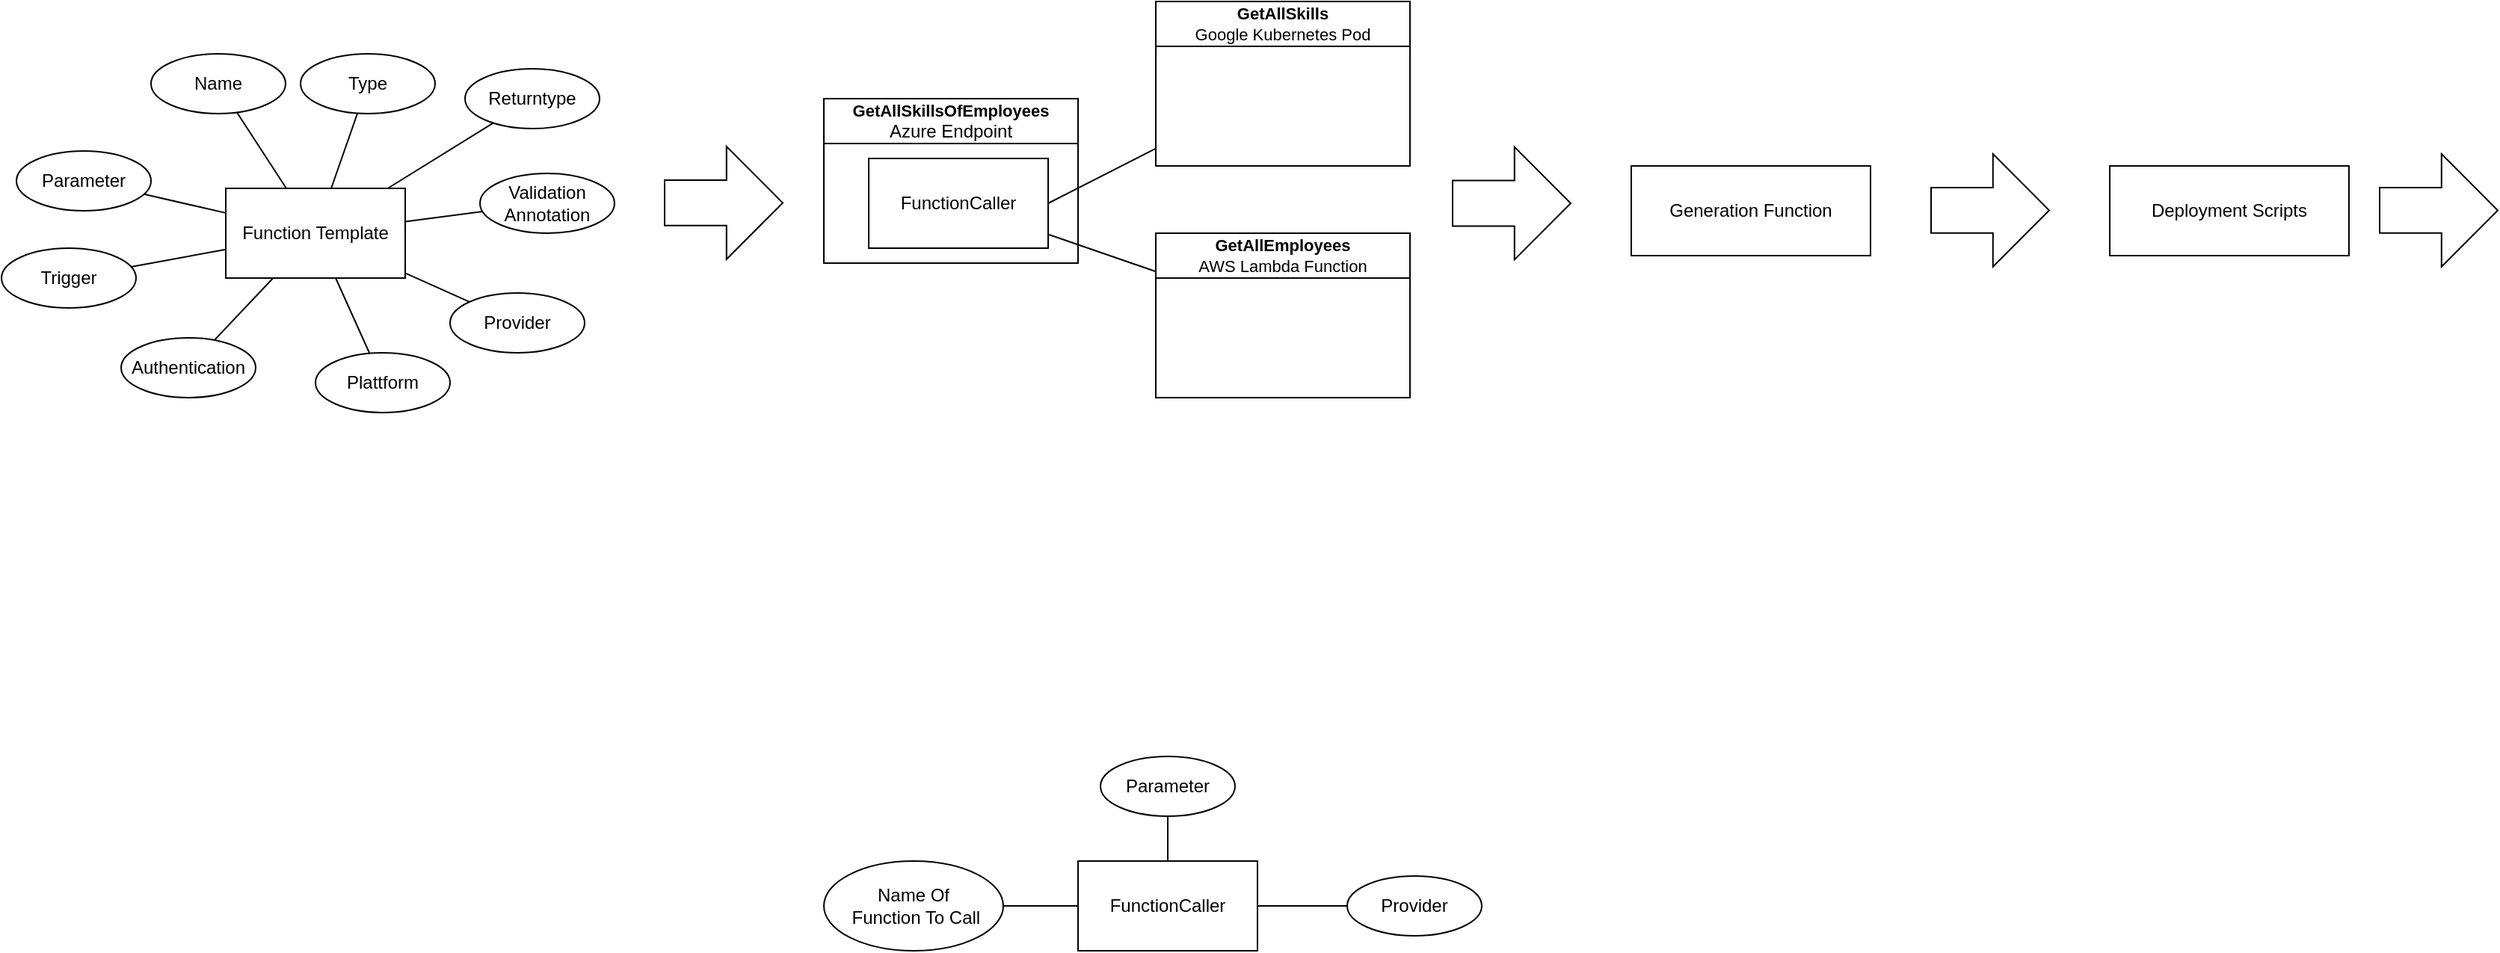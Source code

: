 <mxfile version="21.7.5" type="github">
  <diagram name="Seite-1" id="VB0bAvirKc_7t9530yRR">
    <mxGraphModel dx="3342" dy="658" grid="1" gridSize="10" guides="1" tooltips="1" connect="1" arrows="1" fold="1" page="1" pageScale="1" pageWidth="827" pageHeight="1169" math="0" shadow="0">
      <root>
        <mxCell id="0" />
        <mxCell id="1" parent="0" />
        <mxCell id="-OBOlxQOVxqPVr_GroP4-2" value="Function Template" style="rounded=0;whiteSpace=wrap;html=1;" vertex="1" parent="1">
          <mxGeometry x="-1120" y="400" width="120" height="60" as="geometry" />
        </mxCell>
        <mxCell id="-OBOlxQOVxqPVr_GroP4-11" style="edgeStyle=none;shape=connector;rounded=0;orthogonalLoop=1;jettySize=auto;html=1;labelBackgroundColor=default;strokeColor=default;fontFamily=Helvetica;fontSize=11;fontColor=default;endArrow=none;endFill=0;" edge="1" parent="1" source="-OBOlxQOVxqPVr_GroP4-3" target="-OBOlxQOVxqPVr_GroP4-2">
          <mxGeometry relative="1" as="geometry" />
        </mxCell>
        <mxCell id="-OBOlxQOVxqPVr_GroP4-3" value="Name" style="ellipse;whiteSpace=wrap;html=1;" vertex="1" parent="1">
          <mxGeometry x="-1170" y="310" width="90" height="40" as="geometry" />
        </mxCell>
        <mxCell id="-OBOlxQOVxqPVr_GroP4-10" style="rounded=0;orthogonalLoop=1;jettySize=auto;html=1;endArrow=none;endFill=0;" edge="1" parent="1" source="-OBOlxQOVxqPVr_GroP4-4" target="-OBOlxQOVxqPVr_GroP4-2">
          <mxGeometry relative="1" as="geometry" />
        </mxCell>
        <mxCell id="-OBOlxQOVxqPVr_GroP4-4" value="Returntype" style="ellipse;whiteSpace=wrap;html=1;" vertex="1" parent="1">
          <mxGeometry x="-960" y="320" width="90" height="40" as="geometry" />
        </mxCell>
        <mxCell id="-OBOlxQOVxqPVr_GroP4-16" style="edgeStyle=none;shape=connector;rounded=0;orthogonalLoop=1;jettySize=auto;html=1;labelBackgroundColor=default;strokeColor=default;fontFamily=Helvetica;fontSize=11;fontColor=default;endArrow=none;endFill=0;" edge="1" parent="1" source="-OBOlxQOVxqPVr_GroP4-5" target="-OBOlxQOVxqPVr_GroP4-2">
          <mxGeometry relative="1" as="geometry" />
        </mxCell>
        <mxCell id="-OBOlxQOVxqPVr_GroP4-18" style="edgeStyle=none;shape=connector;rounded=0;orthogonalLoop=1;jettySize=auto;html=1;labelBackgroundColor=default;strokeColor=default;fontFamily=Helvetica;fontSize=11;fontColor=default;endArrow=none;endFill=0;" edge="1" parent="1" source="-OBOlxQOVxqPVr_GroP4-17" target="-OBOlxQOVxqPVr_GroP4-2">
          <mxGeometry relative="1" as="geometry" />
        </mxCell>
        <mxCell id="-OBOlxQOVxqPVr_GroP4-5" value="Provider" style="ellipse;whiteSpace=wrap;html=1;" vertex="1" parent="1">
          <mxGeometry x="-970" y="470" width="90" height="40" as="geometry" />
        </mxCell>
        <mxCell id="-OBOlxQOVxqPVr_GroP4-15" style="edgeStyle=none;shape=connector;rounded=0;orthogonalLoop=1;jettySize=auto;html=1;labelBackgroundColor=default;strokeColor=default;fontFamily=Helvetica;fontSize=11;fontColor=default;endArrow=none;endFill=0;" edge="1" parent="1" source="-OBOlxQOVxqPVr_GroP4-6" target="-OBOlxQOVxqPVr_GroP4-2">
          <mxGeometry relative="1" as="geometry" />
        </mxCell>
        <mxCell id="-OBOlxQOVxqPVr_GroP4-6" value="Plattform" style="ellipse;whiteSpace=wrap;html=1;" vertex="1" parent="1">
          <mxGeometry x="-1060" y="510" width="90" height="40" as="geometry" />
        </mxCell>
        <mxCell id="-OBOlxQOVxqPVr_GroP4-14" style="edgeStyle=none;shape=connector;rounded=0;orthogonalLoop=1;jettySize=auto;html=1;labelBackgroundColor=default;strokeColor=default;fontFamily=Helvetica;fontSize=11;fontColor=default;endArrow=none;endFill=0;" edge="1" parent="1" source="-OBOlxQOVxqPVr_GroP4-7" target="-OBOlxQOVxqPVr_GroP4-2">
          <mxGeometry relative="1" as="geometry" />
        </mxCell>
        <mxCell id="-OBOlxQOVxqPVr_GroP4-7" value="Authentication" style="ellipse;whiteSpace=wrap;html=1;" vertex="1" parent="1">
          <mxGeometry x="-1190" y="500" width="90" height="40" as="geometry" />
        </mxCell>
        <mxCell id="-OBOlxQOVxqPVr_GroP4-13" style="edgeStyle=none;shape=connector;rounded=0;orthogonalLoop=1;jettySize=auto;html=1;labelBackgroundColor=default;strokeColor=default;fontFamily=Helvetica;fontSize=11;fontColor=default;endArrow=none;endFill=0;" edge="1" parent="1" source="-OBOlxQOVxqPVr_GroP4-8" target="-OBOlxQOVxqPVr_GroP4-2">
          <mxGeometry relative="1" as="geometry" />
        </mxCell>
        <mxCell id="-OBOlxQOVxqPVr_GroP4-8" value="Trigger" style="ellipse;whiteSpace=wrap;html=1;" vertex="1" parent="1">
          <mxGeometry x="-1270" y="440" width="90" height="40" as="geometry" />
        </mxCell>
        <mxCell id="-OBOlxQOVxqPVr_GroP4-12" style="edgeStyle=none;shape=connector;rounded=0;orthogonalLoop=1;jettySize=auto;html=1;labelBackgroundColor=default;strokeColor=default;fontFamily=Helvetica;fontSize=11;fontColor=default;endArrow=none;endFill=0;" edge="1" parent="1" source="-OBOlxQOVxqPVr_GroP4-9" target="-OBOlxQOVxqPVr_GroP4-2">
          <mxGeometry relative="1" as="geometry" />
        </mxCell>
        <mxCell id="-OBOlxQOVxqPVr_GroP4-9" value="Parameter" style="ellipse;whiteSpace=wrap;html=1;" vertex="1" parent="1">
          <mxGeometry x="-1260" y="375" width="90" height="40" as="geometry" />
        </mxCell>
        <mxCell id="-OBOlxQOVxqPVr_GroP4-17" value="Validation Annotation" style="ellipse;whiteSpace=wrap;html=1;" vertex="1" parent="1">
          <mxGeometry x="-950" y="390" width="90" height="40" as="geometry" />
        </mxCell>
        <mxCell id="-OBOlxQOVxqPVr_GroP4-19" value="FunctionCaller" style="rounded=0;whiteSpace=wrap;html=1;" vertex="1" parent="1">
          <mxGeometry x="-550" y="850" width="120" height="60" as="geometry" />
        </mxCell>
        <mxCell id="-OBOlxQOVxqPVr_GroP4-21" style="edgeStyle=none;shape=connector;rounded=0;orthogonalLoop=1;jettySize=auto;html=1;labelBackgroundColor=default;strokeColor=default;fontFamily=Helvetica;fontSize=11;fontColor=default;endArrow=none;endFill=0;" edge="1" parent="1" source="-OBOlxQOVxqPVr_GroP4-20" target="-OBOlxQOVxqPVr_GroP4-19">
          <mxGeometry relative="1" as="geometry" />
        </mxCell>
        <mxCell id="-OBOlxQOVxqPVr_GroP4-20" value="Name Of&lt;br&gt;&amp;nbsp;Function To Call" style="ellipse;whiteSpace=wrap;html=1;" vertex="1" parent="1">
          <mxGeometry x="-720" y="850" width="120" height="60" as="geometry" />
        </mxCell>
        <mxCell id="-OBOlxQOVxqPVr_GroP4-23" style="edgeStyle=none;shape=connector;rounded=0;orthogonalLoop=1;jettySize=auto;html=1;labelBackgroundColor=default;strokeColor=default;fontFamily=Helvetica;fontSize=11;fontColor=default;endArrow=none;endFill=0;" edge="1" parent="1" source="-OBOlxQOVxqPVr_GroP4-22" target="-OBOlxQOVxqPVr_GroP4-19">
          <mxGeometry relative="1" as="geometry" />
        </mxCell>
        <mxCell id="-OBOlxQOVxqPVr_GroP4-22" value="Parameter" style="ellipse;whiteSpace=wrap;html=1;" vertex="1" parent="1">
          <mxGeometry x="-535" y="780" width="90" height="40" as="geometry" />
        </mxCell>
        <mxCell id="-OBOlxQOVxqPVr_GroP4-24" value="" style="shape=flexArrow;endArrow=classic;html=1;rounded=0;labelBackgroundColor=default;strokeColor=default;fontFamily=Helvetica;fontSize=11;fontColor=default;endWidth=44;endSize=12.2;width=30.4;" edge="1" parent="1">
          <mxGeometry width="50" height="50" relative="1" as="geometry">
            <mxPoint x="-300" y="410" as="sourcePoint" />
            <mxPoint x="-220" y="410" as="targetPoint" />
          </mxGeometry>
        </mxCell>
        <mxCell id="-OBOlxQOVxqPVr_GroP4-26" style="edgeStyle=none;shape=connector;rounded=0;orthogonalLoop=1;jettySize=auto;html=1;labelBackgroundColor=default;strokeColor=default;fontFamily=Helvetica;fontSize=11;fontColor=default;endArrow=none;endFill=0;" edge="1" parent="1" source="-OBOlxQOVxqPVr_GroP4-25" target="-OBOlxQOVxqPVr_GroP4-2">
          <mxGeometry relative="1" as="geometry" />
        </mxCell>
        <mxCell id="-OBOlxQOVxqPVr_GroP4-25" value="Type" style="ellipse;whiteSpace=wrap;html=1;" vertex="1" parent="1">
          <mxGeometry x="-1070" y="310" width="90" height="40" as="geometry" />
        </mxCell>
        <mxCell id="-OBOlxQOVxqPVr_GroP4-32" value="Generation Function" style="rounded=0;whiteSpace=wrap;html=1;" vertex="1" parent="1">
          <mxGeometry x="-180" y="385" width="160" height="60" as="geometry" />
        </mxCell>
        <mxCell id="-OBOlxQOVxqPVr_GroP4-33" value="" style="shape=flexArrow;endArrow=classic;html=1;rounded=0;labelBackgroundColor=default;strokeColor=default;fontFamily=Helvetica;fontSize=11;fontColor=default;endWidth=44;endSize=12.2;width=30.4;" edge="1" parent="1">
          <mxGeometry width="50" height="50" relative="1" as="geometry">
            <mxPoint x="20" y="414.71" as="sourcePoint" />
            <mxPoint x="100" y="414.71" as="targetPoint" />
          </mxGeometry>
        </mxCell>
        <mxCell id="-OBOlxQOVxqPVr_GroP4-34" value="Deployment Scripts" style="rounded=0;whiteSpace=wrap;html=1;" vertex="1" parent="1">
          <mxGeometry x="140" y="385" width="160" height="60" as="geometry" />
        </mxCell>
        <mxCell id="-OBOlxQOVxqPVr_GroP4-36" value="" style="shape=flexArrow;endArrow=classic;html=1;rounded=0;labelBackgroundColor=default;strokeColor=default;fontFamily=Helvetica;fontSize=11;fontColor=default;endWidth=44;endSize=12.2;width=30.4;" edge="1" parent="1">
          <mxGeometry width="50" height="50" relative="1" as="geometry">
            <mxPoint x="-827" y="409.71" as="sourcePoint" />
            <mxPoint x="-747" y="409.71" as="targetPoint" />
          </mxGeometry>
        </mxCell>
        <mxCell id="-OBOlxQOVxqPVr_GroP4-38" style="edgeStyle=none;shape=connector;rounded=0;orthogonalLoop=1;jettySize=auto;html=1;labelBackgroundColor=default;strokeColor=default;fontFamily=Helvetica;fontSize=11;fontColor=default;endArrow=none;endFill=0;" edge="1" parent="1" source="-OBOlxQOVxqPVr_GroP4-37" target="-OBOlxQOVxqPVr_GroP4-19">
          <mxGeometry relative="1" as="geometry" />
        </mxCell>
        <mxCell id="-OBOlxQOVxqPVr_GroP4-37" value="Provider" style="ellipse;whiteSpace=wrap;html=1;" vertex="1" parent="1">
          <mxGeometry x="-370" y="860" width="90" height="40" as="geometry" />
        </mxCell>
        <mxCell id="-OBOlxQOVxqPVr_GroP4-40" value="GetAllSkillsOfEmployees&lt;br style=&quot;border-color: var(--border-color); font-size: 12px; font-weight: 400; text-align: left;&quot;&gt;&lt;span style=&quot;font-size: 12px; font-weight: 400; text-align: left;&quot;&gt;Azure Endpoint&lt;/span&gt;" style="swimlane;whiteSpace=wrap;html=1;fontFamily=Helvetica;fontSize=11;fontColor=default;startSize=30;" vertex="1" parent="1">
          <mxGeometry x="-720" y="340" width="170" height="110" as="geometry" />
        </mxCell>
        <mxCell id="-OBOlxQOVxqPVr_GroP4-39" value="FunctionCaller" style="rounded=0;whiteSpace=wrap;html=1;" vertex="1" parent="-OBOlxQOVxqPVr_GroP4-40">
          <mxGeometry x="30" y="40" width="120" height="60" as="geometry" />
        </mxCell>
        <mxCell id="-OBOlxQOVxqPVr_GroP4-41" value="GetAllSkills&lt;br style=&quot;border-color: var(--border-color); font-size: 12px; font-weight: 400; text-align: left;&quot;&gt;&lt;span style=&quot;font-weight: normal;&quot;&gt;Google Kubernetes Pod&lt;/span&gt;" style="swimlane;whiteSpace=wrap;html=1;fontFamily=Helvetica;fontSize=11;fontColor=default;startSize=30;" vertex="1" parent="1">
          <mxGeometry x="-498" y="275" width="170" height="110" as="geometry" />
        </mxCell>
        <mxCell id="-OBOlxQOVxqPVr_GroP4-43" style="edgeStyle=none;shape=connector;rounded=0;orthogonalLoop=1;jettySize=auto;html=1;exitX=1;exitY=0.5;exitDx=0;exitDy=0;labelBackgroundColor=default;strokeColor=default;fontFamily=Helvetica;fontSize=11;fontColor=default;endArrow=none;endFill=0;" edge="1" parent="1" source="-OBOlxQOVxqPVr_GroP4-39" target="-OBOlxQOVxqPVr_GroP4-41">
          <mxGeometry relative="1" as="geometry" />
        </mxCell>
        <mxCell id="-OBOlxQOVxqPVr_GroP4-44" value="GetAllEmployees&lt;br&gt;&lt;span style=&quot;font-weight: 400;&quot;&gt;AWS Lambda Function&lt;/span&gt;" style="swimlane;whiteSpace=wrap;html=1;fontFamily=Helvetica;fontSize=11;fontColor=default;startSize=30;" vertex="1" parent="1">
          <mxGeometry x="-498" y="430" width="170" height="110" as="geometry" />
        </mxCell>
        <mxCell id="-OBOlxQOVxqPVr_GroP4-45" style="edgeStyle=none;shape=connector;rounded=0;orthogonalLoop=1;jettySize=auto;html=1;labelBackgroundColor=default;strokeColor=default;fontFamily=Helvetica;fontSize=11;fontColor=default;endArrow=none;endFill=0;" edge="1" parent="1" source="-OBOlxQOVxqPVr_GroP4-39" target="-OBOlxQOVxqPVr_GroP4-44">
          <mxGeometry relative="1" as="geometry" />
        </mxCell>
        <mxCell id="-OBOlxQOVxqPVr_GroP4-46" value="" style="shape=flexArrow;endArrow=classic;html=1;rounded=0;labelBackgroundColor=default;strokeColor=default;fontFamily=Helvetica;fontSize=11;fontColor=default;endWidth=44;endSize=12.2;width=30.4;" edge="1" parent="1">
          <mxGeometry width="50" height="50" relative="1" as="geometry">
            <mxPoint x="320" y="414.71" as="sourcePoint" />
            <mxPoint x="400" y="414.71" as="targetPoint" />
          </mxGeometry>
        </mxCell>
      </root>
    </mxGraphModel>
  </diagram>
</mxfile>
